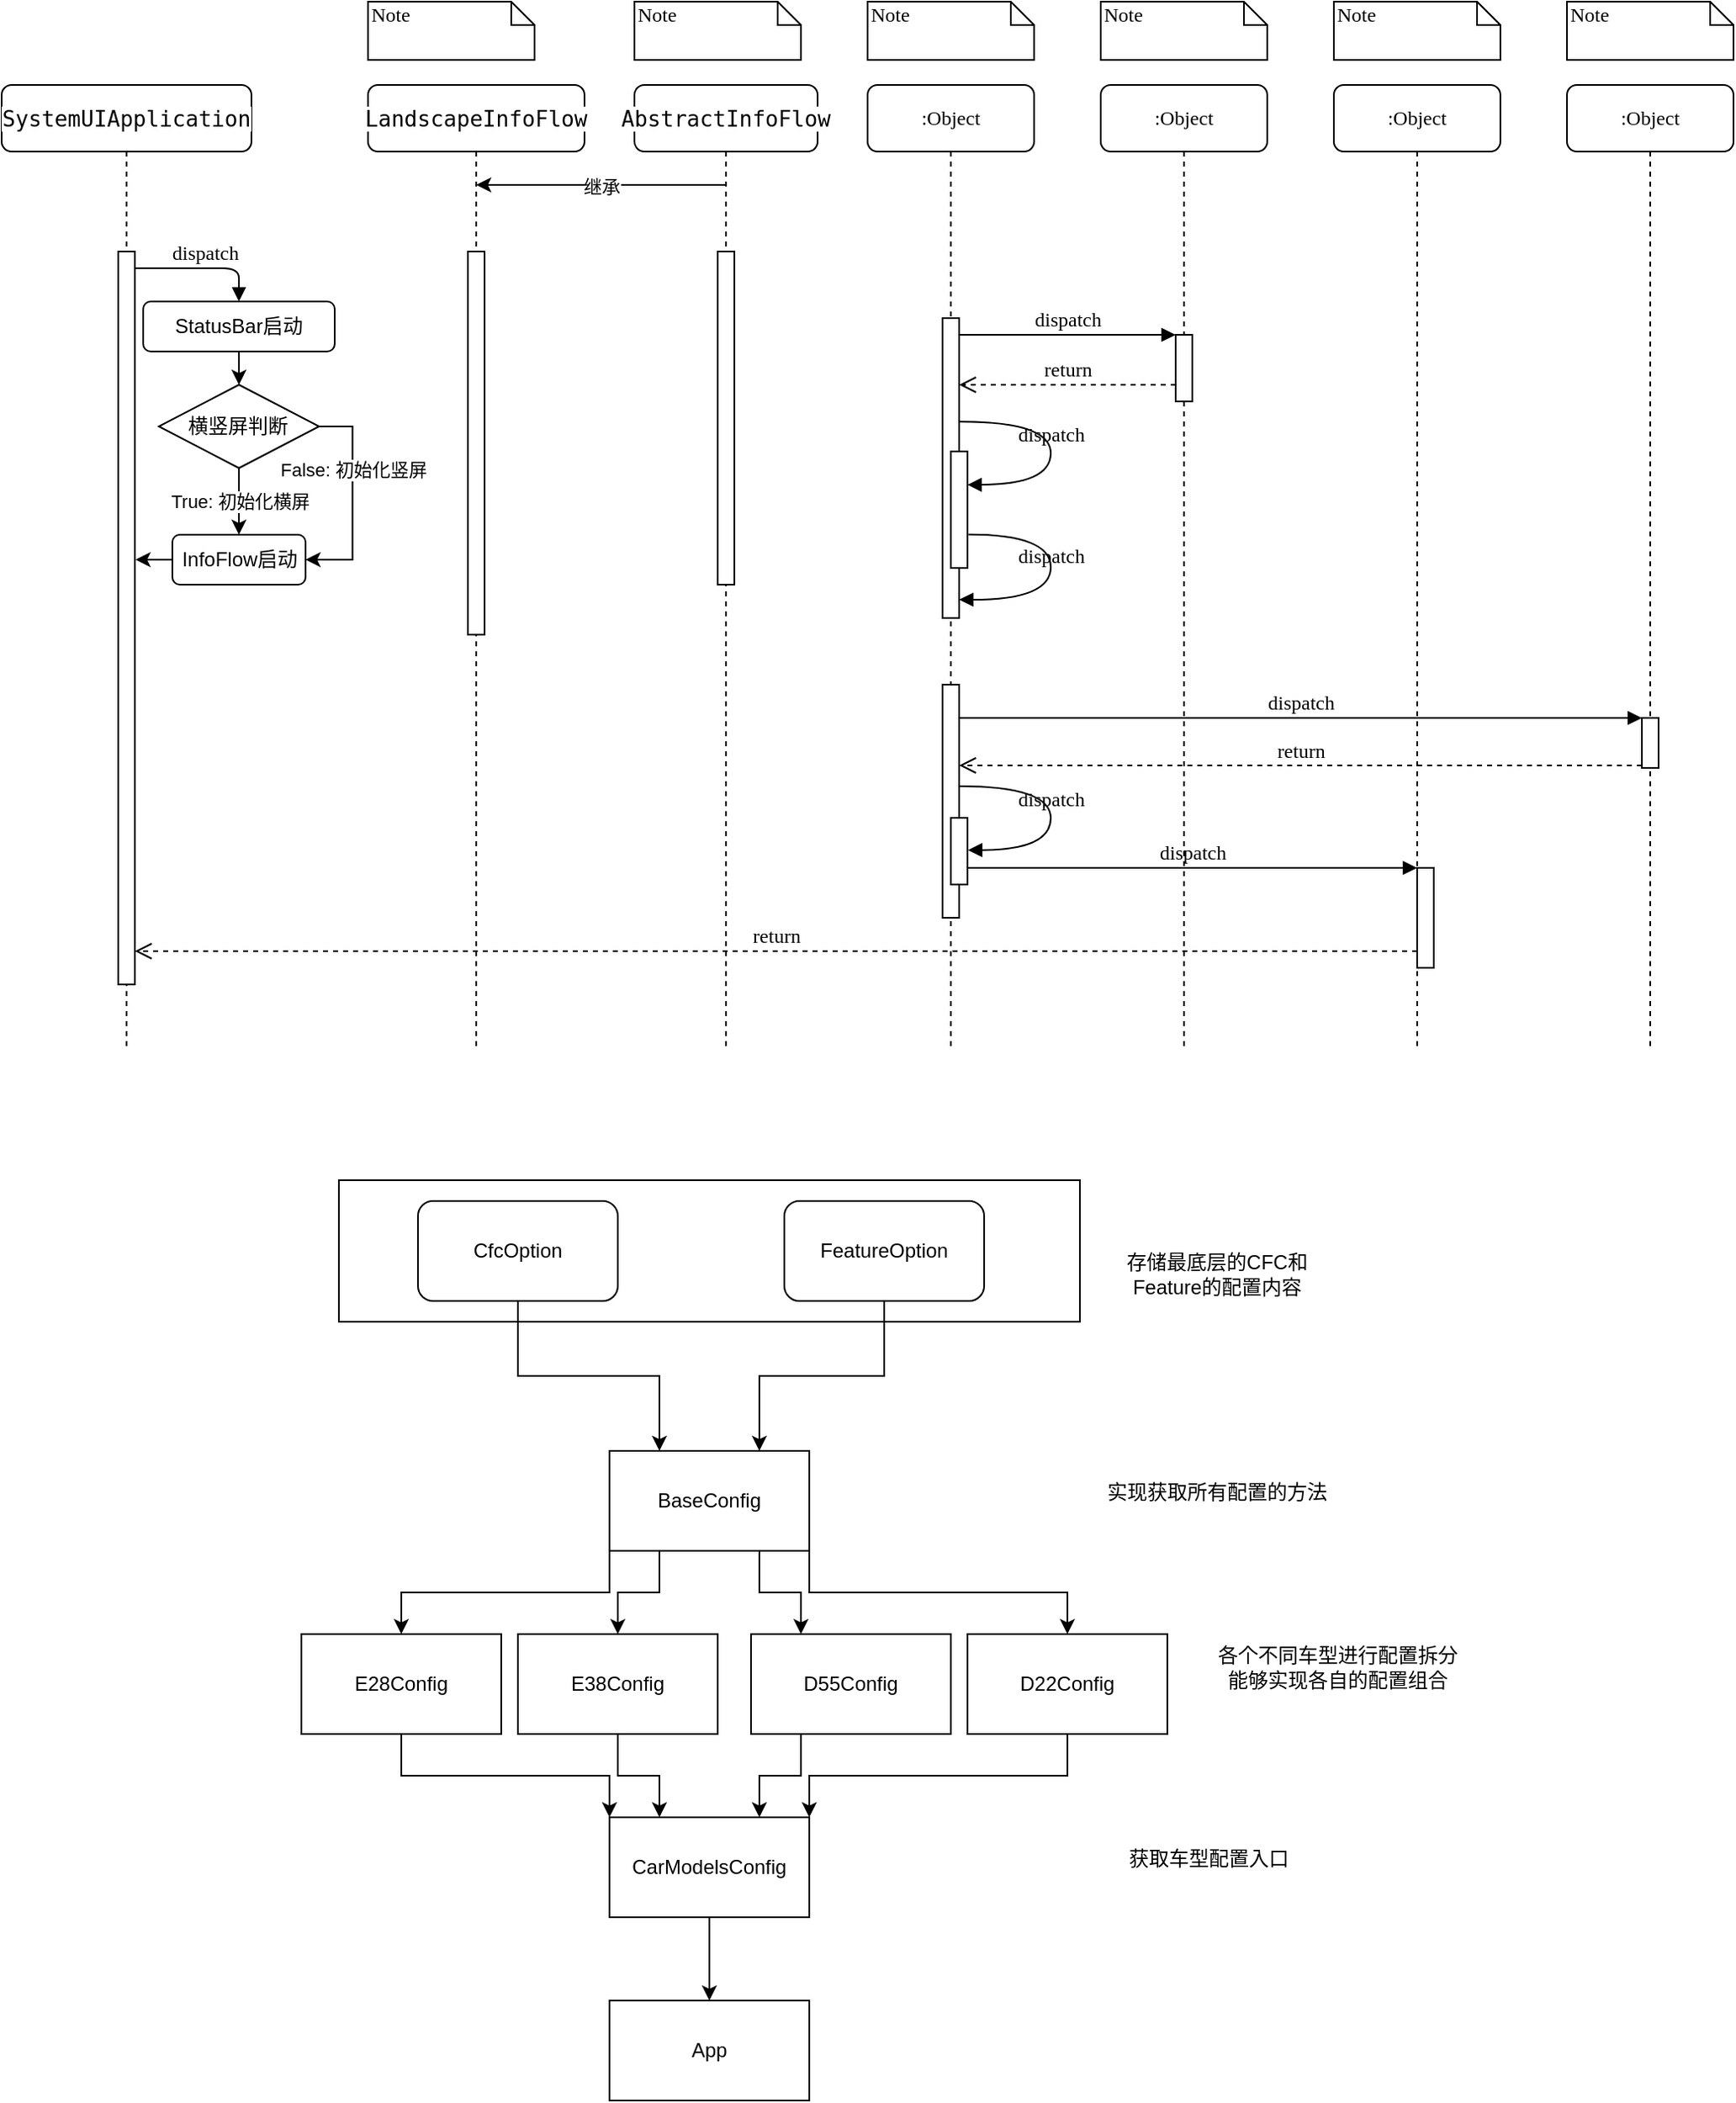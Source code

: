 <mxfile version="20.2.7" type="github">
  <diagram name="Page-1" id="13e1069c-82ec-6db2-03f1-153e76fe0fe0">
    <mxGraphModel dx="865" dy="456" grid="1" gridSize="10" guides="1" tooltips="1" connect="1" arrows="1" fold="1" page="1" pageScale="1" pageWidth="1100" pageHeight="850" background="none" math="0" shadow="0">
      <root>
        <mxCell id="0" />
        <mxCell id="1" parent="0" />
        <mxCell id="7baba1c4bc27f4b0-2" value="&lt;pre style=&quot;font-family: &amp;quot;JetBrains Mono&amp;quot;, monospace; font-size: 9.8pt;&quot;&gt;&lt;span style=&quot;background-color: rgb(255, 255, 255);&quot;&gt;LandscapeInfoFlow&lt;/span&gt;&lt;/pre&gt;" style="shape=umlLifeline;perimeter=lifelinePerimeter;whiteSpace=wrap;html=1;container=1;collapsible=0;recursiveResize=0;outlineConnect=0;rounded=1;shadow=0;comic=0;labelBackgroundColor=none;strokeWidth=1;fontFamily=Verdana;fontSize=12;align=center;" parent="1" vertex="1">
          <mxGeometry x="240" y="80" width="130" height="580" as="geometry" />
        </mxCell>
        <mxCell id="7baba1c4bc27f4b0-10" value="" style="html=1;points=[];perimeter=orthogonalPerimeter;rounded=0;shadow=0;comic=0;labelBackgroundColor=none;strokeWidth=1;fontFamily=Verdana;fontSize=12;align=center;" parent="7baba1c4bc27f4b0-2" vertex="1">
          <mxGeometry x="60" y="100" width="10" height="230" as="geometry" />
        </mxCell>
        <mxCell id="7baba1c4bc27f4b0-3" value="&lt;pre style=&quot;font-family: &amp;quot;JetBrains Mono&amp;quot;, monospace; font-size: 9.8pt;&quot;&gt;&lt;span style=&quot;background-color: rgb(255, 255, 255);&quot;&gt;AbstractInfoFlow&lt;/span&gt;&lt;/pre&gt;" style="shape=umlLifeline;perimeter=lifelinePerimeter;whiteSpace=wrap;html=1;container=1;collapsible=0;recursiveResize=0;outlineConnect=0;rounded=1;shadow=0;comic=0;labelBackgroundColor=none;strokeWidth=1;fontFamily=Verdana;fontSize=12;align=center;" parent="1" vertex="1">
          <mxGeometry x="400" y="80" width="110" height="580" as="geometry" />
        </mxCell>
        <mxCell id="7baba1c4bc27f4b0-13" value="" style="html=1;points=[];perimeter=orthogonalPerimeter;rounded=0;shadow=0;comic=0;labelBackgroundColor=none;strokeWidth=1;fontFamily=Verdana;fontSize=12;align=center;" parent="7baba1c4bc27f4b0-3" vertex="1">
          <mxGeometry x="50" y="100" width="10" height="200" as="geometry" />
        </mxCell>
        <mxCell id="7baba1c4bc27f4b0-4" value=":Object" style="shape=umlLifeline;perimeter=lifelinePerimeter;whiteSpace=wrap;html=1;container=1;collapsible=0;recursiveResize=0;outlineConnect=0;rounded=1;shadow=0;comic=0;labelBackgroundColor=none;strokeWidth=1;fontFamily=Verdana;fontSize=12;align=center;" parent="1" vertex="1">
          <mxGeometry x="540" y="80" width="100" height="580" as="geometry" />
        </mxCell>
        <mxCell id="7baba1c4bc27f4b0-5" value=":Object" style="shape=umlLifeline;perimeter=lifelinePerimeter;whiteSpace=wrap;html=1;container=1;collapsible=0;recursiveResize=0;outlineConnect=0;rounded=1;shadow=0;comic=0;labelBackgroundColor=none;strokeWidth=1;fontFamily=Verdana;fontSize=12;align=center;" parent="1" vertex="1">
          <mxGeometry x="680" y="80" width="100" height="580" as="geometry" />
        </mxCell>
        <mxCell id="7baba1c4bc27f4b0-6" value=":Object" style="shape=umlLifeline;perimeter=lifelinePerimeter;whiteSpace=wrap;html=1;container=1;collapsible=0;recursiveResize=0;outlineConnect=0;rounded=1;shadow=0;comic=0;labelBackgroundColor=none;strokeWidth=1;fontFamily=Verdana;fontSize=12;align=center;" parent="1" vertex="1">
          <mxGeometry x="820" y="80" width="100" height="580" as="geometry" />
        </mxCell>
        <mxCell id="7baba1c4bc27f4b0-7" value=":Object" style="shape=umlLifeline;perimeter=lifelinePerimeter;whiteSpace=wrap;html=1;container=1;collapsible=0;recursiveResize=0;outlineConnect=0;rounded=1;shadow=0;comic=0;labelBackgroundColor=none;strokeWidth=1;fontFamily=Verdana;fontSize=12;align=center;" parent="1" vertex="1">
          <mxGeometry x="960" y="80" width="100" height="580" as="geometry" />
        </mxCell>
        <mxCell id="7baba1c4bc27f4b0-8" value="&lt;pre style=&quot;font-family: &amp;quot;JetBrains Mono&amp;quot;, monospace; font-size: 9.8pt;&quot;&gt;&lt;span style=&quot;background-color: rgb(255, 255, 255);&quot;&gt;SystemUIApplication&lt;/span&gt;&lt;/pre&gt;" style="shape=umlLifeline;perimeter=lifelinePerimeter;whiteSpace=wrap;html=1;container=1;collapsible=0;recursiveResize=0;outlineConnect=0;rounded=1;shadow=0;comic=0;labelBackgroundColor=none;strokeWidth=1;fontFamily=Verdana;fontSize=12;align=center;" parent="1" vertex="1">
          <mxGeometry x="20" y="80" width="150" height="580" as="geometry" />
        </mxCell>
        <mxCell id="7baba1c4bc27f4b0-9" value="" style="html=1;points=[];perimeter=orthogonalPerimeter;rounded=0;shadow=0;comic=0;labelBackgroundColor=none;strokeWidth=1;fontFamily=Verdana;fontSize=12;align=center;" parent="7baba1c4bc27f4b0-8" vertex="1">
          <mxGeometry x="70" y="100" width="10" height="440" as="geometry" />
        </mxCell>
        <mxCell id="kc6IpkDuehsyUQbkv5Yk-7" value="True: 初始化横屏" style="edgeStyle=orthogonalEdgeStyle;rounded=0;orthogonalLoop=1;jettySize=auto;html=1;exitX=0.5;exitY=1;exitDx=0;exitDy=0;entryX=0.5;entryY=0;entryDx=0;entryDy=0;fontColor=#000000;" parent="7baba1c4bc27f4b0-8" source="kc6IpkDuehsyUQbkv5Yk-4" target="kc6IpkDuehsyUQbkv5Yk-6" edge="1">
          <mxGeometry relative="1" as="geometry" />
        </mxCell>
        <mxCell id="kc6IpkDuehsyUQbkv5Yk-8" style="edgeStyle=orthogonalEdgeStyle;rounded=0;orthogonalLoop=1;jettySize=auto;html=1;exitX=1;exitY=0.5;exitDx=0;exitDy=0;entryX=1;entryY=0.5;entryDx=0;entryDy=0;fontColor=#000000;" parent="7baba1c4bc27f4b0-8" source="kc6IpkDuehsyUQbkv5Yk-4" target="kc6IpkDuehsyUQbkv5Yk-6" edge="1">
          <mxGeometry relative="1" as="geometry" />
        </mxCell>
        <mxCell id="kc6IpkDuehsyUQbkv5Yk-9" value="False: 初始化竖屏" style="edgeLabel;html=1;align=center;verticalAlign=middle;resizable=0;points=[];fontColor=#000000;" parent="kc6IpkDuehsyUQbkv5Yk-8" vertex="1" connectable="0">
          <mxGeometry x="-0.383" relative="1" as="geometry">
            <mxPoint y="6" as="offset" />
          </mxGeometry>
        </mxCell>
        <mxCell id="kc6IpkDuehsyUQbkv5Yk-4" value="横竖屏判断" style="rhombus;whiteSpace=wrap;html=1;labelBackgroundColor=#FFFFFF;fontColor=#000000;" parent="7baba1c4bc27f4b0-8" vertex="1">
          <mxGeometry x="94.38" y="180" width="96.25" height="50" as="geometry" />
        </mxCell>
        <mxCell id="kc6IpkDuehsyUQbkv5Yk-5" style="edgeStyle=orthogonalEdgeStyle;rounded=0;orthogonalLoop=1;jettySize=auto;html=1;exitX=0.5;exitY=1;exitDx=0;exitDy=0;entryX=0.5;entryY=0;entryDx=0;entryDy=0;fontColor=#000000;" parent="7baba1c4bc27f4b0-8" source="kc6IpkDuehsyUQbkv5Yk-1" target="kc6IpkDuehsyUQbkv5Yk-4" edge="1">
          <mxGeometry relative="1" as="geometry" />
        </mxCell>
        <mxCell id="kc6IpkDuehsyUQbkv5Yk-1" value="StatusBar启动" style="rounded=1;whiteSpace=wrap;html=1;labelBackgroundColor=#FFFFFF;fontColor=#000000;" parent="7baba1c4bc27f4b0-8" vertex="1">
          <mxGeometry x="85" y="130" width="115" height="30" as="geometry" />
        </mxCell>
        <mxCell id="7baba1c4bc27f4b0-11" value="dispatch" style="html=1;verticalAlign=bottom;endArrow=block;labelBackgroundColor=none;fontFamily=Verdana;fontSize=12;edgeStyle=elbowEdgeStyle;elbow=vertical;entryX=0.5;entryY=0;entryDx=0;entryDy=0;" parent="7baba1c4bc27f4b0-8" source="7baba1c4bc27f4b0-9" target="kc6IpkDuehsyUQbkv5Yk-1" edge="1">
          <mxGeometry relative="1" as="geometry">
            <mxPoint x="200" y="100" as="sourcePoint" />
            <Array as="points">
              <mxPoint x="190" y="110" />
            </Array>
          </mxGeometry>
        </mxCell>
        <mxCell id="kc6IpkDuehsyUQbkv5Yk-10" style="edgeStyle=orthogonalEdgeStyle;rounded=0;orthogonalLoop=1;jettySize=auto;html=1;exitX=0;exitY=0.5;exitDx=0;exitDy=0;entryX=1.043;entryY=0.421;entryDx=0;entryDy=0;entryPerimeter=0;fontColor=#000000;" parent="7baba1c4bc27f4b0-8" source="kc6IpkDuehsyUQbkv5Yk-6" target="7baba1c4bc27f4b0-9" edge="1">
          <mxGeometry relative="1" as="geometry" />
        </mxCell>
        <mxCell id="kc6IpkDuehsyUQbkv5Yk-6" value="InfoFlow启动" style="rounded=1;whiteSpace=wrap;html=1;labelBackgroundColor=#FFFFFF;fontColor=#000000;" parent="7baba1c4bc27f4b0-8" vertex="1">
          <mxGeometry x="102.5" y="270" width="80" height="30" as="geometry" />
        </mxCell>
        <mxCell id="7baba1c4bc27f4b0-16" value="" style="html=1;points=[];perimeter=orthogonalPerimeter;rounded=0;shadow=0;comic=0;labelBackgroundColor=none;strokeWidth=1;fontFamily=Verdana;fontSize=12;align=center;" parent="1" vertex="1">
          <mxGeometry x="585" y="220" width="10" height="180" as="geometry" />
        </mxCell>
        <mxCell id="7baba1c4bc27f4b0-19" value="" style="html=1;points=[];perimeter=orthogonalPerimeter;rounded=0;shadow=0;comic=0;labelBackgroundColor=none;strokeWidth=1;fontFamily=Verdana;fontSize=12;align=center;" parent="1" vertex="1">
          <mxGeometry x="725" y="230" width="10" height="40" as="geometry" />
        </mxCell>
        <mxCell id="7baba1c4bc27f4b0-20" value="dispatch" style="html=1;verticalAlign=bottom;endArrow=block;entryX=0;entryY=0;labelBackgroundColor=none;fontFamily=Verdana;fontSize=12;edgeStyle=elbowEdgeStyle;elbow=vertical;" parent="1" source="7baba1c4bc27f4b0-16" target="7baba1c4bc27f4b0-19" edge="1">
          <mxGeometry relative="1" as="geometry">
            <mxPoint x="650" y="230" as="sourcePoint" />
          </mxGeometry>
        </mxCell>
        <mxCell id="7baba1c4bc27f4b0-21" value="return" style="html=1;verticalAlign=bottom;endArrow=open;dashed=1;endSize=8;labelBackgroundColor=none;fontFamily=Verdana;fontSize=12;edgeStyle=elbowEdgeStyle;elbow=vertical;" parent="1" source="7baba1c4bc27f4b0-19" target="7baba1c4bc27f4b0-16" edge="1">
          <mxGeometry relative="1" as="geometry">
            <mxPoint x="650" y="306" as="targetPoint" />
            <Array as="points">
              <mxPoint x="670" y="260" />
              <mxPoint x="700" y="260" />
            </Array>
          </mxGeometry>
        </mxCell>
        <mxCell id="7baba1c4bc27f4b0-22" value="" style="html=1;points=[];perimeter=orthogonalPerimeter;rounded=0;shadow=0;comic=0;labelBackgroundColor=none;strokeWidth=1;fontFamily=Verdana;fontSize=12;align=center;" parent="1" vertex="1">
          <mxGeometry x="585" y="440" width="10" height="140" as="geometry" />
        </mxCell>
        <mxCell id="7baba1c4bc27f4b0-25" value="" style="html=1;points=[];perimeter=orthogonalPerimeter;rounded=0;shadow=0;comic=0;labelBackgroundColor=none;strokeColor=#000000;strokeWidth=1;fillColor=#FFFFFF;fontFamily=Verdana;fontSize=12;fontColor=#000000;align=center;" parent="1" vertex="1">
          <mxGeometry x="1005" y="460" width="10" height="30" as="geometry" />
        </mxCell>
        <mxCell id="7baba1c4bc27f4b0-26" value="dispatch" style="html=1;verticalAlign=bottom;endArrow=block;entryX=0;entryY=0;labelBackgroundColor=none;fontFamily=Verdana;fontSize=12;" parent="1" source="7baba1c4bc27f4b0-22" target="7baba1c4bc27f4b0-25" edge="1">
          <mxGeometry relative="1" as="geometry">
            <mxPoint x="930" y="340" as="sourcePoint" />
          </mxGeometry>
        </mxCell>
        <mxCell id="7baba1c4bc27f4b0-27" value="return" style="html=1;verticalAlign=bottom;endArrow=open;dashed=1;endSize=8;exitX=0;exitY=0.95;labelBackgroundColor=none;fontFamily=Verdana;fontSize=12;" parent="1" source="7baba1c4bc27f4b0-25" target="7baba1c4bc27f4b0-22" edge="1">
          <mxGeometry relative="1" as="geometry">
            <mxPoint x="930" y="416" as="targetPoint" />
          </mxGeometry>
        </mxCell>
        <mxCell id="7baba1c4bc27f4b0-28" value="" style="html=1;points=[];perimeter=orthogonalPerimeter;rounded=0;shadow=0;comic=0;labelBackgroundColor=none;strokeWidth=1;fontFamily=Verdana;fontSize=12;align=center;" parent="1" vertex="1">
          <mxGeometry x="870" y="550" width="10" height="60" as="geometry" />
        </mxCell>
        <mxCell id="7baba1c4bc27f4b0-29" value="dispatch" style="html=1;verticalAlign=bottom;endArrow=block;entryX=0;entryY=0;labelBackgroundColor=none;fontFamily=Verdana;fontSize=12;edgeStyle=elbowEdgeStyle;elbow=vertical;" parent="1" source="7baba1c4bc27f4b0-37" target="7baba1c4bc27f4b0-28" edge="1">
          <mxGeometry relative="1" as="geometry">
            <mxPoint x="800" y="550" as="sourcePoint" />
          </mxGeometry>
        </mxCell>
        <mxCell id="7baba1c4bc27f4b0-30" value="return" style="html=1;verticalAlign=bottom;endArrow=open;dashed=1;endSize=8;labelBackgroundColor=none;fontFamily=Verdana;fontSize=12;edgeStyle=elbowEdgeStyle;elbow=vertical;" parent="1" source="7baba1c4bc27f4b0-28" target="7baba1c4bc27f4b0-9" edge="1">
          <mxGeometry relative="1" as="geometry">
            <mxPoint x="800" y="626" as="targetPoint" />
            <Array as="points">
              <mxPoint x="570" y="600" />
            </Array>
          </mxGeometry>
        </mxCell>
        <mxCell id="7baba1c4bc27f4b0-34" value="" style="html=1;points=[];perimeter=orthogonalPerimeter;rounded=0;shadow=0;comic=0;labelBackgroundColor=none;strokeWidth=1;fontFamily=Verdana;fontSize=12;align=center;" parent="1" vertex="1">
          <mxGeometry x="590" y="300" width="10" height="70" as="geometry" />
        </mxCell>
        <mxCell id="7baba1c4bc27f4b0-35" value="dispatch" style="html=1;verticalAlign=bottom;endArrow=block;labelBackgroundColor=none;fontFamily=Verdana;fontSize=12;elbow=vertical;edgeStyle=orthogonalEdgeStyle;curved=1;entryX=1;entryY=0.286;entryPerimeter=0;exitX=1.038;exitY=0.345;exitPerimeter=0;" parent="1" source="7baba1c4bc27f4b0-16" target="7baba1c4bc27f4b0-34" edge="1">
          <mxGeometry relative="1" as="geometry">
            <mxPoint x="465" y="230" as="sourcePoint" />
            <mxPoint x="595" y="230" as="targetPoint" />
            <Array as="points">
              <mxPoint x="650" y="282" />
              <mxPoint x="650" y="320" />
            </Array>
          </mxGeometry>
        </mxCell>
        <mxCell id="7baba1c4bc27f4b0-36" value="dispatch" style="html=1;verticalAlign=bottom;endArrow=block;labelBackgroundColor=none;fontFamily=Verdana;fontSize=12;elbow=vertical;edgeStyle=orthogonalEdgeStyle;curved=1;exitX=1.066;exitY=0.713;exitPerimeter=0;" parent="1" source="7baba1c4bc27f4b0-34" edge="1">
          <mxGeometry relative="1" as="geometry">
            <mxPoint x="610.333" y="350" as="sourcePoint" />
            <mxPoint x="595" y="389" as="targetPoint" />
            <Array as="points">
              <mxPoint x="650" y="350" />
              <mxPoint x="650" y="389" />
            </Array>
          </mxGeometry>
        </mxCell>
        <mxCell id="7baba1c4bc27f4b0-37" value="" style="html=1;points=[];perimeter=orthogonalPerimeter;rounded=0;shadow=0;comic=0;labelBackgroundColor=none;strokeWidth=1;fontFamily=Verdana;fontSize=12;align=center;" parent="1" vertex="1">
          <mxGeometry x="590" y="520" width="10" height="40" as="geometry" />
        </mxCell>
        <mxCell id="7baba1c4bc27f4b0-39" value="dispatch" style="html=1;verticalAlign=bottom;endArrow=block;labelBackgroundColor=none;fontFamily=Verdana;fontSize=12;elbow=vertical;edgeStyle=orthogonalEdgeStyle;curved=1;entryX=1;entryY=0.286;entryPerimeter=0;exitX=1.038;exitY=0.345;exitPerimeter=0;" parent="1" edge="1">
          <mxGeometry relative="1" as="geometry">
            <mxPoint x="595.333" y="501" as="sourcePoint" />
            <mxPoint x="600.333" y="539.333" as="targetPoint" />
            <Array as="points">
              <mxPoint x="650" y="501" />
              <mxPoint x="650" y="539" />
            </Array>
          </mxGeometry>
        </mxCell>
        <mxCell id="7baba1c4bc27f4b0-41" value="Note" style="shape=note;whiteSpace=wrap;html=1;size=14;verticalAlign=top;align=left;spacingTop=-6;rounded=0;shadow=0;comic=0;labelBackgroundColor=none;strokeWidth=1;fontFamily=Verdana;fontSize=12" parent="1" vertex="1">
          <mxGeometry x="240" y="30" width="100" height="35" as="geometry" />
        </mxCell>
        <mxCell id="7baba1c4bc27f4b0-42" value="Note" style="shape=note;whiteSpace=wrap;html=1;size=14;verticalAlign=top;align=left;spacingTop=-6;rounded=0;shadow=0;comic=0;labelBackgroundColor=none;strokeWidth=1;fontFamily=Verdana;fontSize=12" parent="1" vertex="1">
          <mxGeometry x="400" y="30" width="100" height="35" as="geometry" />
        </mxCell>
        <mxCell id="7baba1c4bc27f4b0-43" value="Note" style="shape=note;whiteSpace=wrap;html=1;size=14;verticalAlign=top;align=left;spacingTop=-6;rounded=0;shadow=0;comic=0;labelBackgroundColor=none;strokeWidth=1;fontFamily=Verdana;fontSize=12" parent="1" vertex="1">
          <mxGeometry x="540" y="30" width="100" height="35" as="geometry" />
        </mxCell>
        <mxCell id="7baba1c4bc27f4b0-44" value="Note" style="shape=note;whiteSpace=wrap;html=1;size=14;verticalAlign=top;align=left;spacingTop=-6;rounded=0;shadow=0;comic=0;labelBackgroundColor=none;strokeWidth=1;fontFamily=Verdana;fontSize=12" parent="1" vertex="1">
          <mxGeometry x="680" y="30" width="100" height="35" as="geometry" />
        </mxCell>
        <mxCell id="7baba1c4bc27f4b0-45" value="Note" style="shape=note;whiteSpace=wrap;html=1;size=14;verticalAlign=top;align=left;spacingTop=-6;rounded=0;shadow=0;comic=0;labelBackgroundColor=none;strokeWidth=1;fontFamily=Verdana;fontSize=12" parent="1" vertex="1">
          <mxGeometry x="820" y="30" width="100" height="35" as="geometry" />
        </mxCell>
        <mxCell id="7baba1c4bc27f4b0-46" value="Note" style="shape=note;whiteSpace=wrap;html=1;size=14;verticalAlign=top;align=left;spacingTop=-6;rounded=0;shadow=0;comic=0;labelBackgroundColor=none;strokeWidth=1;fontFamily=Verdana;fontSize=12" parent="1" vertex="1">
          <mxGeometry x="960" y="30" width="100" height="35" as="geometry" />
        </mxCell>
        <mxCell id="kc6IpkDuehsyUQbkv5Yk-12" value="" style="endArrow=classic;html=1;rounded=0;fontColor=#000000;" parent="1" source="7baba1c4bc27f4b0-3" target="7baba1c4bc27f4b0-2" edge="1">
          <mxGeometry width="50" height="50" relative="1" as="geometry">
            <mxPoint x="390" y="160" as="sourcePoint" />
            <mxPoint x="420" y="90" as="targetPoint" />
            <Array as="points">
              <mxPoint x="380" y="140" />
            </Array>
          </mxGeometry>
        </mxCell>
        <mxCell id="kc6IpkDuehsyUQbkv5Yk-13" value="继承" style="edgeLabel;html=1;align=center;verticalAlign=middle;resizable=0;points=[];fontColor=#000000;" parent="kc6IpkDuehsyUQbkv5Yk-12" vertex="1" connectable="0">
          <mxGeometry x="0.119" y="1" relative="1" as="geometry">
            <mxPoint x="9" as="offset" />
          </mxGeometry>
        </mxCell>
        <mxCell id="REH5YeQ6EN0uK2ZwVJsP-4" value="" style="verticalLabelPosition=bottom;verticalAlign=top;html=1;shape=mxgraph.basic.rect;fillColor2=none;strokeWidth=1;size=20;indent=5;" vertex="1" parent="1">
          <mxGeometry x="222.5" y="737.5" width="445" height="85" as="geometry" />
        </mxCell>
        <mxCell id="REH5YeQ6EN0uK2ZwVJsP-11" style="edgeStyle=orthogonalEdgeStyle;rounded=0;orthogonalLoop=1;jettySize=auto;html=1;exitX=0.5;exitY=1;exitDx=0;exitDy=0;entryX=0.25;entryY=0;entryDx=0;entryDy=0;" edge="1" parent="1" source="REH5YeQ6EN0uK2ZwVJsP-1" target="REH5YeQ6EN0uK2ZwVJsP-10">
          <mxGeometry relative="1" as="geometry" />
        </mxCell>
        <mxCell id="REH5YeQ6EN0uK2ZwVJsP-1" value="CfcOption" style="rounded=1;whiteSpace=wrap;html=1;" vertex="1" parent="1">
          <mxGeometry x="270" y="750" width="120" height="60" as="geometry" />
        </mxCell>
        <mxCell id="REH5YeQ6EN0uK2ZwVJsP-12" style="edgeStyle=orthogonalEdgeStyle;rounded=0;orthogonalLoop=1;jettySize=auto;html=1;entryX=0.75;entryY=0;entryDx=0;entryDy=0;" edge="1" parent="1" source="REH5YeQ6EN0uK2ZwVJsP-2" target="REH5YeQ6EN0uK2ZwVJsP-10">
          <mxGeometry relative="1" as="geometry" />
        </mxCell>
        <mxCell id="REH5YeQ6EN0uK2ZwVJsP-2" value="FeatureOption" style="rounded=1;whiteSpace=wrap;html=1;" vertex="1" parent="1">
          <mxGeometry x="490" y="750" width="120" height="60" as="geometry" />
        </mxCell>
        <mxCell id="REH5YeQ6EN0uK2ZwVJsP-19" style="edgeStyle=orthogonalEdgeStyle;rounded=0;orthogonalLoop=1;jettySize=auto;html=1;exitX=0;exitY=1;exitDx=0;exitDy=0;entryX=0.5;entryY=0;entryDx=0;entryDy=0;" edge="1" parent="1" source="REH5YeQ6EN0uK2ZwVJsP-10" target="REH5YeQ6EN0uK2ZwVJsP-15">
          <mxGeometry relative="1" as="geometry" />
        </mxCell>
        <mxCell id="REH5YeQ6EN0uK2ZwVJsP-20" style="edgeStyle=orthogonalEdgeStyle;rounded=0;orthogonalLoop=1;jettySize=auto;html=1;exitX=0.25;exitY=1;exitDx=0;exitDy=0;" edge="1" parent="1" source="REH5YeQ6EN0uK2ZwVJsP-10" target="REH5YeQ6EN0uK2ZwVJsP-16">
          <mxGeometry relative="1" as="geometry" />
        </mxCell>
        <mxCell id="REH5YeQ6EN0uK2ZwVJsP-21" style="edgeStyle=orthogonalEdgeStyle;rounded=0;orthogonalLoop=1;jettySize=auto;html=1;exitX=0.75;exitY=1;exitDx=0;exitDy=0;entryX=0.25;entryY=0;entryDx=0;entryDy=0;" edge="1" parent="1" source="REH5YeQ6EN0uK2ZwVJsP-10" target="REH5YeQ6EN0uK2ZwVJsP-17">
          <mxGeometry relative="1" as="geometry" />
        </mxCell>
        <mxCell id="REH5YeQ6EN0uK2ZwVJsP-22" style="edgeStyle=orthogonalEdgeStyle;rounded=0;orthogonalLoop=1;jettySize=auto;html=1;exitX=1;exitY=1;exitDx=0;exitDy=0;entryX=0.5;entryY=0;entryDx=0;entryDy=0;" edge="1" parent="1" source="REH5YeQ6EN0uK2ZwVJsP-10" target="REH5YeQ6EN0uK2ZwVJsP-18">
          <mxGeometry relative="1" as="geometry" />
        </mxCell>
        <mxCell id="REH5YeQ6EN0uK2ZwVJsP-10" value="BaseConfig" style="rounded=0;whiteSpace=wrap;html=1;" vertex="1" parent="1">
          <mxGeometry x="385" y="900" width="120" height="60" as="geometry" />
        </mxCell>
        <mxCell id="REH5YeQ6EN0uK2ZwVJsP-13" value="存储最底层的CFC和Feature的配置内容" style="text;html=1;strokeColor=none;fillColor=none;align=center;verticalAlign=middle;whiteSpace=wrap;rounded=0;" vertex="1" parent="1">
          <mxGeometry x="680" y="767.5" width="140" height="52.5" as="geometry" />
        </mxCell>
        <mxCell id="REH5YeQ6EN0uK2ZwVJsP-14" value="实现获取所有配置的方法" style="text;html=1;strokeColor=none;fillColor=none;align=center;verticalAlign=middle;whiteSpace=wrap;rounded=0;" vertex="1" parent="1">
          <mxGeometry x="680" y="900" width="140" height="50" as="geometry" />
        </mxCell>
        <mxCell id="REH5YeQ6EN0uK2ZwVJsP-26" style="edgeStyle=orthogonalEdgeStyle;rounded=0;orthogonalLoop=1;jettySize=auto;html=1;exitX=0.5;exitY=1;exitDx=0;exitDy=0;entryX=0;entryY=0;entryDx=0;entryDy=0;" edge="1" parent="1" source="REH5YeQ6EN0uK2ZwVJsP-15" target="REH5YeQ6EN0uK2ZwVJsP-24">
          <mxGeometry relative="1" as="geometry" />
        </mxCell>
        <mxCell id="REH5YeQ6EN0uK2ZwVJsP-15" value="E28Config" style="rounded=0;whiteSpace=wrap;html=1;" vertex="1" parent="1">
          <mxGeometry x="200" y="1010" width="120" height="60" as="geometry" />
        </mxCell>
        <mxCell id="REH5YeQ6EN0uK2ZwVJsP-27" style="edgeStyle=orthogonalEdgeStyle;rounded=0;orthogonalLoop=1;jettySize=auto;html=1;exitX=0.5;exitY=1;exitDx=0;exitDy=0;entryX=0.25;entryY=0;entryDx=0;entryDy=0;" edge="1" parent="1" source="REH5YeQ6EN0uK2ZwVJsP-16" target="REH5YeQ6EN0uK2ZwVJsP-24">
          <mxGeometry relative="1" as="geometry" />
        </mxCell>
        <mxCell id="REH5YeQ6EN0uK2ZwVJsP-16" value="E38Config" style="rounded=0;whiteSpace=wrap;html=1;" vertex="1" parent="1">
          <mxGeometry x="330" y="1010" width="120" height="60" as="geometry" />
        </mxCell>
        <mxCell id="REH5YeQ6EN0uK2ZwVJsP-28" style="edgeStyle=orthogonalEdgeStyle;rounded=0;orthogonalLoop=1;jettySize=auto;html=1;exitX=0.25;exitY=1;exitDx=0;exitDy=0;entryX=0.75;entryY=0;entryDx=0;entryDy=0;" edge="1" parent="1" source="REH5YeQ6EN0uK2ZwVJsP-17" target="REH5YeQ6EN0uK2ZwVJsP-24">
          <mxGeometry relative="1" as="geometry" />
        </mxCell>
        <mxCell id="REH5YeQ6EN0uK2ZwVJsP-17" value="D55Config" style="rounded=0;whiteSpace=wrap;html=1;" vertex="1" parent="1">
          <mxGeometry x="470" y="1010" width="120" height="60" as="geometry" />
        </mxCell>
        <mxCell id="REH5YeQ6EN0uK2ZwVJsP-29" style="edgeStyle=orthogonalEdgeStyle;rounded=0;orthogonalLoop=1;jettySize=auto;html=1;exitX=0.5;exitY=1;exitDx=0;exitDy=0;entryX=1;entryY=0;entryDx=0;entryDy=0;" edge="1" parent="1" source="REH5YeQ6EN0uK2ZwVJsP-18" target="REH5YeQ6EN0uK2ZwVJsP-24">
          <mxGeometry relative="1" as="geometry" />
        </mxCell>
        <mxCell id="REH5YeQ6EN0uK2ZwVJsP-18" value="D22Config" style="rounded=0;whiteSpace=wrap;html=1;" vertex="1" parent="1">
          <mxGeometry x="600" y="1010" width="120" height="60" as="geometry" />
        </mxCell>
        <mxCell id="REH5YeQ6EN0uK2ZwVJsP-23" value="各个不同车型进行配置拆分&lt;br&gt;能够实现各自的配置组合" style="text;html=1;strokeColor=none;fillColor=none;align=center;verticalAlign=middle;whiteSpace=wrap;rounded=0;" vertex="1" parent="1">
          <mxGeometry x="735" y="1000" width="175" height="60" as="geometry" />
        </mxCell>
        <mxCell id="REH5YeQ6EN0uK2ZwVJsP-33" style="edgeStyle=orthogonalEdgeStyle;rounded=0;orthogonalLoop=1;jettySize=auto;html=1;exitX=0.5;exitY=1;exitDx=0;exitDy=0;entryX=0.5;entryY=0;entryDx=0;entryDy=0;" edge="1" parent="1" source="REH5YeQ6EN0uK2ZwVJsP-24" target="REH5YeQ6EN0uK2ZwVJsP-32">
          <mxGeometry relative="1" as="geometry" />
        </mxCell>
        <mxCell id="REH5YeQ6EN0uK2ZwVJsP-24" value="CarModelsConfig" style="rounded=0;whiteSpace=wrap;html=1;" vertex="1" parent="1">
          <mxGeometry x="385" y="1120" width="120" height="60" as="geometry" />
        </mxCell>
        <mxCell id="REH5YeQ6EN0uK2ZwVJsP-31" value="获取车型配置入口" style="text;html=1;strokeColor=none;fillColor=none;align=center;verticalAlign=middle;whiteSpace=wrap;rounded=0;" vertex="1" parent="1">
          <mxGeometry x="680" y="1120" width="130" height="50" as="geometry" />
        </mxCell>
        <mxCell id="REH5YeQ6EN0uK2ZwVJsP-32" value="App" style="rounded=0;whiteSpace=wrap;html=1;" vertex="1" parent="1">
          <mxGeometry x="385" y="1230" width="120" height="60" as="geometry" />
        </mxCell>
      </root>
    </mxGraphModel>
  </diagram>
</mxfile>
